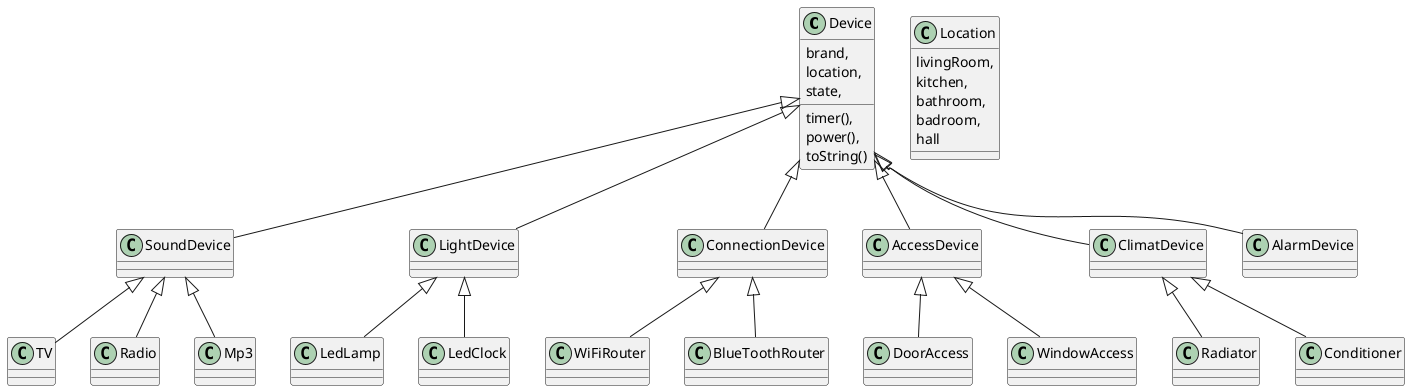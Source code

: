 @startuml smartHome
class Device{
    brand,
    location,
    state,
    timer(),
    power(),
    toString()
}


Device <|-- SoundDevice
Device <|-- LightDevice
Device <|-- ConnectionDevice
Device <|-- AccessDevice
Device <|-- ClimatDevice
Device <|-- AlarmDevice

SoundDevice <|-- TV
SoundDevice <|-- Radio
SoundDevice <|-- Mp3

LightDevice <|-- LedLamp
LightDevice <|-- LedClock

ConnectionDevice <|-- WiFiRouter
ConnectionDevice <|-- BlueToothRouter

AccessDevice <|-- DoorAccess
AccessDevice <|-- WindowAccess

ClimatDevice <|-- Radiator
ClimatDevice <|-- Conditioner

class Location{
    livingRoom,
    kitchen,
    bathroom,
    badroom,
    hall
}

@enduml